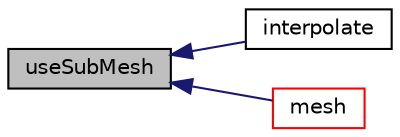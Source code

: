 digraph "useSubMesh"
{
  bgcolor="transparent";
  edge [fontname="Helvetica",fontsize="10",labelfontname="Helvetica",labelfontsize="10"];
  node [fontname="Helvetica",fontsize="10",shape=record];
  rankdir="LR";
  Node9 [label="useSubMesh",height=0.2,width=0.4,color="black", fillcolor="grey75", style="filled", fontcolor="black"];
  Node9 -> Node10 [dir="back",color="midnightblue",fontsize="10",style="solid",fontname="Helvetica"];
  Node10 [label="interpolate",height=0.2,width=0.4,color="black",URL="$a32793.html#a906d56d7498f11353d55cf7043b161db",tooltip="Map volume field (does in fact do very little interpolation;. "];
  Node9 -> Node11 [dir="back",color="midnightblue",fontsize="10",style="solid",fontname="Helvetica"];
  Node11 [label="mesh",height=0.2,width=0.4,color="red",URL="$a32793.html#a470f06cfb9b6ee887cd85d63de275607",tooltip="Access either mesh or submesh. "];
}
